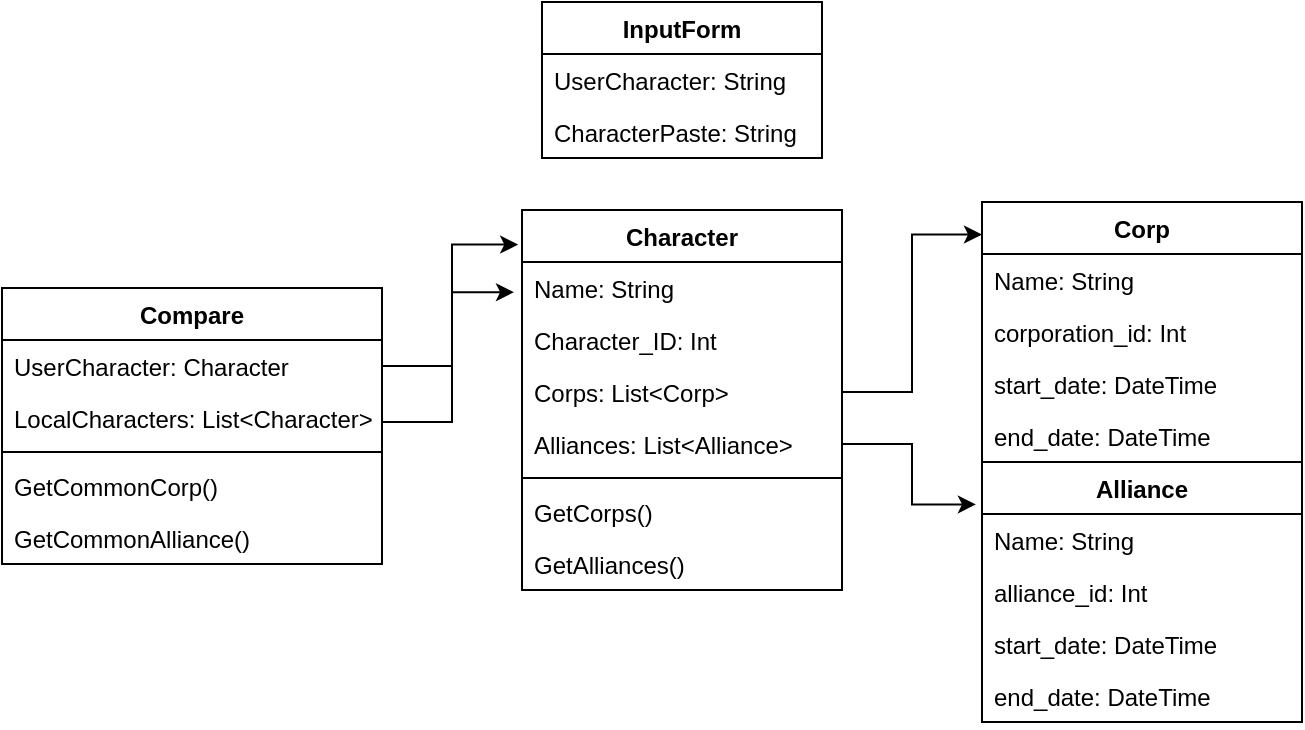 <mxfile version="13.7.9" type="device"><diagram id="FxxEoTGKwuoNCHzh_u2l" name="Page-1"><mxGraphModel dx="1172" dy="1180" grid="1" gridSize="10" guides="1" tooltips="1" connect="1" arrows="1" fold="1" page="0" pageScale="1" pageWidth="850" pageHeight="1100" math="0" shadow="0"><root><mxCell id="0"/><mxCell id="1" parent="0"/><mxCell id="oKv3CJ9DCZsLDiaARYEo-12" value="Character" style="swimlane;fontStyle=1;align=center;verticalAlign=top;childLayout=stackLayout;horizontal=1;startSize=26;horizontalStack=0;resizeParent=1;resizeParentMax=0;resizeLast=0;collapsible=1;marginBottom=0;" vertex="1" parent="1"><mxGeometry x="200" y="174" width="160" height="190" as="geometry"/></mxCell><mxCell id="oKv3CJ9DCZsLDiaARYEo-13" value="Name: String" style="text;strokeColor=none;fillColor=none;align=left;verticalAlign=top;spacingLeft=4;spacingRight=4;overflow=hidden;rotatable=0;points=[[0,0.5],[1,0.5]];portConstraint=eastwest;" vertex="1" parent="oKv3CJ9DCZsLDiaARYEo-12"><mxGeometry y="26" width="160" height="26" as="geometry"/></mxCell><mxCell id="oKv3CJ9DCZsLDiaARYEo-41" value="Character_ID: Int" style="text;strokeColor=none;fillColor=none;align=left;verticalAlign=top;spacingLeft=4;spacingRight=4;overflow=hidden;rotatable=0;points=[[0,0.5],[1,0.5]];portConstraint=eastwest;" vertex="1" parent="oKv3CJ9DCZsLDiaARYEo-12"><mxGeometry y="52" width="160" height="26" as="geometry"/></mxCell><mxCell id="oKv3CJ9DCZsLDiaARYEo-16" value="Corps: List&lt;Corp&gt;" style="text;strokeColor=none;fillColor=none;align=left;verticalAlign=top;spacingLeft=4;spacingRight=4;overflow=hidden;rotatable=0;points=[[0,0.5],[1,0.5]];portConstraint=eastwest;" vertex="1" parent="oKv3CJ9DCZsLDiaARYEo-12"><mxGeometry y="78" width="160" height="26" as="geometry"/></mxCell><mxCell id="oKv3CJ9DCZsLDiaARYEo-17" value="Alliances: List&lt;Alliance&gt;" style="text;strokeColor=none;fillColor=none;align=left;verticalAlign=top;spacingLeft=4;spacingRight=4;overflow=hidden;rotatable=0;points=[[0,0.5],[1,0.5]];portConstraint=eastwest;" vertex="1" parent="oKv3CJ9DCZsLDiaARYEo-12"><mxGeometry y="104" width="160" height="26" as="geometry"/></mxCell><mxCell id="oKv3CJ9DCZsLDiaARYEo-14" value="" style="line;strokeWidth=1;fillColor=none;align=left;verticalAlign=middle;spacingTop=-1;spacingLeft=3;spacingRight=3;rotatable=0;labelPosition=right;points=[];portConstraint=eastwest;" vertex="1" parent="oKv3CJ9DCZsLDiaARYEo-12"><mxGeometry y="130" width="160" height="8" as="geometry"/></mxCell><mxCell id="oKv3CJ9DCZsLDiaARYEo-15" value="GetCorps()" style="text;strokeColor=none;fillColor=none;align=left;verticalAlign=top;spacingLeft=4;spacingRight=4;overflow=hidden;rotatable=0;points=[[0,0.5],[1,0.5]];portConstraint=eastwest;" vertex="1" parent="oKv3CJ9DCZsLDiaARYEo-12"><mxGeometry y="138" width="160" height="26" as="geometry"/></mxCell><mxCell id="oKv3CJ9DCZsLDiaARYEo-24" value="GetAlliances()" style="text;strokeColor=none;fillColor=none;align=left;verticalAlign=top;spacingLeft=4;spacingRight=4;overflow=hidden;rotatable=0;points=[[0,0.5],[1,0.5]];portConstraint=eastwest;" vertex="1" parent="oKv3CJ9DCZsLDiaARYEo-12"><mxGeometry y="164" width="160" height="26" as="geometry"/></mxCell><mxCell id="oKv3CJ9DCZsLDiaARYEo-5" value="InputForm" style="swimlane;fontStyle=1;childLayout=stackLayout;horizontal=1;startSize=26;fillColor=none;horizontalStack=0;resizeParent=1;resizeParentMax=0;resizeLast=0;collapsible=1;marginBottom=0;" vertex="1" parent="1"><mxGeometry x="210" y="70" width="140" height="78" as="geometry"/></mxCell><mxCell id="oKv3CJ9DCZsLDiaARYEo-6" value="UserCharacter: String" style="text;strokeColor=none;fillColor=none;align=left;verticalAlign=top;spacingLeft=4;spacingRight=4;overflow=hidden;rotatable=0;points=[[0,0.5],[1,0.5]];portConstraint=eastwest;" vertex="1" parent="oKv3CJ9DCZsLDiaARYEo-5"><mxGeometry y="26" width="140" height="26" as="geometry"/></mxCell><mxCell id="oKv3CJ9DCZsLDiaARYEo-7" value="CharacterPaste: String" style="text;strokeColor=none;fillColor=none;align=left;verticalAlign=top;spacingLeft=4;spacingRight=4;overflow=hidden;rotatable=0;points=[[0,0.5],[1,0.5]];portConstraint=eastwest;" vertex="1" parent="oKv3CJ9DCZsLDiaARYEo-5"><mxGeometry y="52" width="140" height="26" as="geometry"/></mxCell><mxCell id="oKv3CJ9DCZsLDiaARYEo-25" value="Compare" style="swimlane;fontStyle=1;align=center;verticalAlign=top;childLayout=stackLayout;horizontal=1;startSize=26;horizontalStack=0;resizeParent=1;resizeParentMax=0;resizeLast=0;collapsible=1;marginBottom=0;" vertex="1" parent="1"><mxGeometry x="-60" y="213" width="190" height="138" as="geometry"/></mxCell><mxCell id="oKv3CJ9DCZsLDiaARYEo-26" value="UserCharacter: Character" style="text;strokeColor=none;fillColor=none;align=left;verticalAlign=top;spacingLeft=4;spacingRight=4;overflow=hidden;rotatable=0;points=[[0,0.5],[1,0.5]];portConstraint=eastwest;" vertex="1" parent="oKv3CJ9DCZsLDiaARYEo-25"><mxGeometry y="26" width="190" height="26" as="geometry"/></mxCell><mxCell id="oKv3CJ9DCZsLDiaARYEo-27" value="LocalCharacters: List&lt;Character&gt;" style="text;strokeColor=none;fillColor=none;align=left;verticalAlign=top;spacingLeft=4;spacingRight=4;overflow=hidden;rotatable=0;points=[[0,0.5],[1,0.5]];portConstraint=eastwest;" vertex="1" parent="oKv3CJ9DCZsLDiaARYEo-25"><mxGeometry y="52" width="190" height="26" as="geometry"/></mxCell><mxCell id="oKv3CJ9DCZsLDiaARYEo-29" value="" style="line;strokeWidth=1;fillColor=none;align=left;verticalAlign=middle;spacingTop=-1;spacingLeft=3;spacingRight=3;rotatable=0;labelPosition=right;points=[];portConstraint=eastwest;" vertex="1" parent="oKv3CJ9DCZsLDiaARYEo-25"><mxGeometry y="78" width="190" height="8" as="geometry"/></mxCell><mxCell id="oKv3CJ9DCZsLDiaARYEo-30" value="GetCommonCorp()" style="text;strokeColor=none;fillColor=none;align=left;verticalAlign=top;spacingLeft=4;spacingRight=4;overflow=hidden;rotatable=0;points=[[0,0.5],[1,0.5]];portConstraint=eastwest;" vertex="1" parent="oKv3CJ9DCZsLDiaARYEo-25"><mxGeometry y="86" width="190" height="26" as="geometry"/></mxCell><mxCell id="oKv3CJ9DCZsLDiaARYEo-31" value="GetCommonAlliance()" style="text;strokeColor=none;fillColor=none;align=left;verticalAlign=top;spacingLeft=4;spacingRight=4;overflow=hidden;rotatable=0;points=[[0,0.5],[1,0.5]];portConstraint=eastwest;" vertex="1" parent="oKv3CJ9DCZsLDiaARYEo-25"><mxGeometry y="112" width="190" height="26" as="geometry"/></mxCell><mxCell id="oKv3CJ9DCZsLDiaARYEo-37" style="edgeStyle=orthogonalEdgeStyle;rounded=0;orthogonalLoop=1;jettySize=auto;html=1;entryX=-0.012;entryY=0.091;entryDx=0;entryDy=0;entryPerimeter=0;" edge="1" parent="1" source="oKv3CJ9DCZsLDiaARYEo-26" target="oKv3CJ9DCZsLDiaARYEo-12"><mxGeometry relative="1" as="geometry"/></mxCell><mxCell id="oKv3CJ9DCZsLDiaARYEo-38" style="edgeStyle=orthogonalEdgeStyle;rounded=0;orthogonalLoop=1;jettySize=auto;html=1;entryX=-0.025;entryY=0.098;entryDx=0;entryDy=0;entryPerimeter=0;" edge="1" parent="1"><mxGeometry relative="1" as="geometry"><mxPoint x="130" y="277" as="sourcePoint"/><mxPoint x="196" y="215.072" as="targetPoint"/><Array as="points"><mxPoint x="130" y="280"/><mxPoint x="165" y="280"/><mxPoint x="165" y="215"/></Array></mxGeometry></mxCell><mxCell id="oKv3CJ9DCZsLDiaARYEo-18" value="Corp" style="swimlane;fontStyle=1;align=center;verticalAlign=top;childLayout=stackLayout;horizontal=1;startSize=26;horizontalStack=0;resizeParent=1;resizeParentMax=0;resizeLast=0;collapsible=1;marginBottom=0;" vertex="1" parent="1"><mxGeometry x="430" y="170" width="160" height="130" as="geometry"/></mxCell><mxCell id="oKv3CJ9DCZsLDiaARYEo-19" value="Name: String" style="text;strokeColor=none;fillColor=none;align=left;verticalAlign=top;spacingLeft=4;spacingRight=4;overflow=hidden;rotatable=0;points=[[0,0.5],[1,0.5]];portConstraint=eastwest;" vertex="1" parent="oKv3CJ9DCZsLDiaARYEo-18"><mxGeometry y="26" width="160" height="26" as="geometry"/></mxCell><mxCell id="oKv3CJ9DCZsLDiaARYEo-20" value="corporation_id: Int" style="text;strokeColor=none;fillColor=none;align=left;verticalAlign=top;spacingLeft=4;spacingRight=4;overflow=hidden;rotatable=0;points=[[0,0.5],[1,0.5]];portConstraint=eastwest;" vertex="1" parent="oKv3CJ9DCZsLDiaARYEo-18"><mxGeometry y="52" width="160" height="26" as="geometry"/></mxCell><mxCell id="oKv3CJ9DCZsLDiaARYEo-21" value="start_date: DateTime" style="text;strokeColor=none;fillColor=none;align=left;verticalAlign=top;spacingLeft=4;spacingRight=4;overflow=hidden;rotatable=0;points=[[0,0.5],[1,0.5]];portConstraint=eastwest;" vertex="1" parent="oKv3CJ9DCZsLDiaARYEo-18"><mxGeometry y="78" width="160" height="26" as="geometry"/></mxCell><mxCell id="oKv3CJ9DCZsLDiaARYEo-43" value="end_date: DateTime" style="text;strokeColor=none;fillColor=none;align=left;verticalAlign=top;spacingLeft=4;spacingRight=4;overflow=hidden;rotatable=0;points=[[0,0.5],[1,0.5]];portConstraint=eastwest;" vertex="1" parent="oKv3CJ9DCZsLDiaARYEo-18"><mxGeometry y="104" width="160" height="26" as="geometry"/></mxCell><mxCell id="oKv3CJ9DCZsLDiaARYEo-39" style="edgeStyle=orthogonalEdgeStyle;rounded=0;orthogonalLoop=1;jettySize=auto;html=1;entryX=-0.019;entryY=0.163;entryDx=0;entryDy=0;entryPerimeter=0;" edge="1" parent="1" source="oKv3CJ9DCZsLDiaARYEo-17" target="oKv3CJ9DCZsLDiaARYEo-32"><mxGeometry relative="1" as="geometry"/></mxCell><mxCell id="oKv3CJ9DCZsLDiaARYEo-40" style="edgeStyle=orthogonalEdgeStyle;rounded=0;orthogonalLoop=1;jettySize=auto;html=1;entryX=0;entryY=0.125;entryDx=0;entryDy=0;entryPerimeter=0;" edge="1" parent="1" source="oKv3CJ9DCZsLDiaARYEo-16" target="oKv3CJ9DCZsLDiaARYEo-18"><mxGeometry relative="1" as="geometry"/></mxCell><mxCell id="oKv3CJ9DCZsLDiaARYEo-32" value="Alliance" style="swimlane;fontStyle=1;align=center;verticalAlign=top;childLayout=stackLayout;horizontal=1;startSize=26;horizontalStack=0;resizeParent=1;resizeParentMax=0;resizeLast=0;collapsible=1;marginBottom=0;" vertex="1" parent="1"><mxGeometry x="430" y="300" width="160" height="130" as="geometry"/></mxCell><mxCell id="oKv3CJ9DCZsLDiaARYEo-33" value="Name: String" style="text;strokeColor=none;fillColor=none;align=left;verticalAlign=top;spacingLeft=4;spacingRight=4;overflow=hidden;rotatable=0;points=[[0,0.5],[1,0.5]];portConstraint=eastwest;" vertex="1" parent="oKv3CJ9DCZsLDiaARYEo-32"><mxGeometry y="26" width="160" height="26" as="geometry"/></mxCell><mxCell id="oKv3CJ9DCZsLDiaARYEo-34" value="alliance_id: Int" style="text;strokeColor=none;fillColor=none;align=left;verticalAlign=top;spacingLeft=4;spacingRight=4;overflow=hidden;rotatable=0;points=[[0,0.5],[1,0.5]];portConstraint=eastwest;" vertex="1" parent="oKv3CJ9DCZsLDiaARYEo-32"><mxGeometry y="52" width="160" height="26" as="geometry"/></mxCell><mxCell id="oKv3CJ9DCZsLDiaARYEo-35" value="start_date: DateTime" style="text;strokeColor=none;fillColor=none;align=left;verticalAlign=top;spacingLeft=4;spacingRight=4;overflow=hidden;rotatable=0;points=[[0,0.5],[1,0.5]];portConstraint=eastwest;" vertex="1" parent="oKv3CJ9DCZsLDiaARYEo-32"><mxGeometry y="78" width="160" height="26" as="geometry"/></mxCell><mxCell id="oKv3CJ9DCZsLDiaARYEo-42" value="end_date: DateTime" style="text;strokeColor=none;fillColor=none;align=left;verticalAlign=top;spacingLeft=4;spacingRight=4;overflow=hidden;rotatable=0;points=[[0,0.5],[1,0.5]];portConstraint=eastwest;" vertex="1" parent="oKv3CJ9DCZsLDiaARYEo-32"><mxGeometry y="104" width="160" height="26" as="geometry"/></mxCell></root></mxGraphModel></diagram></mxfile>